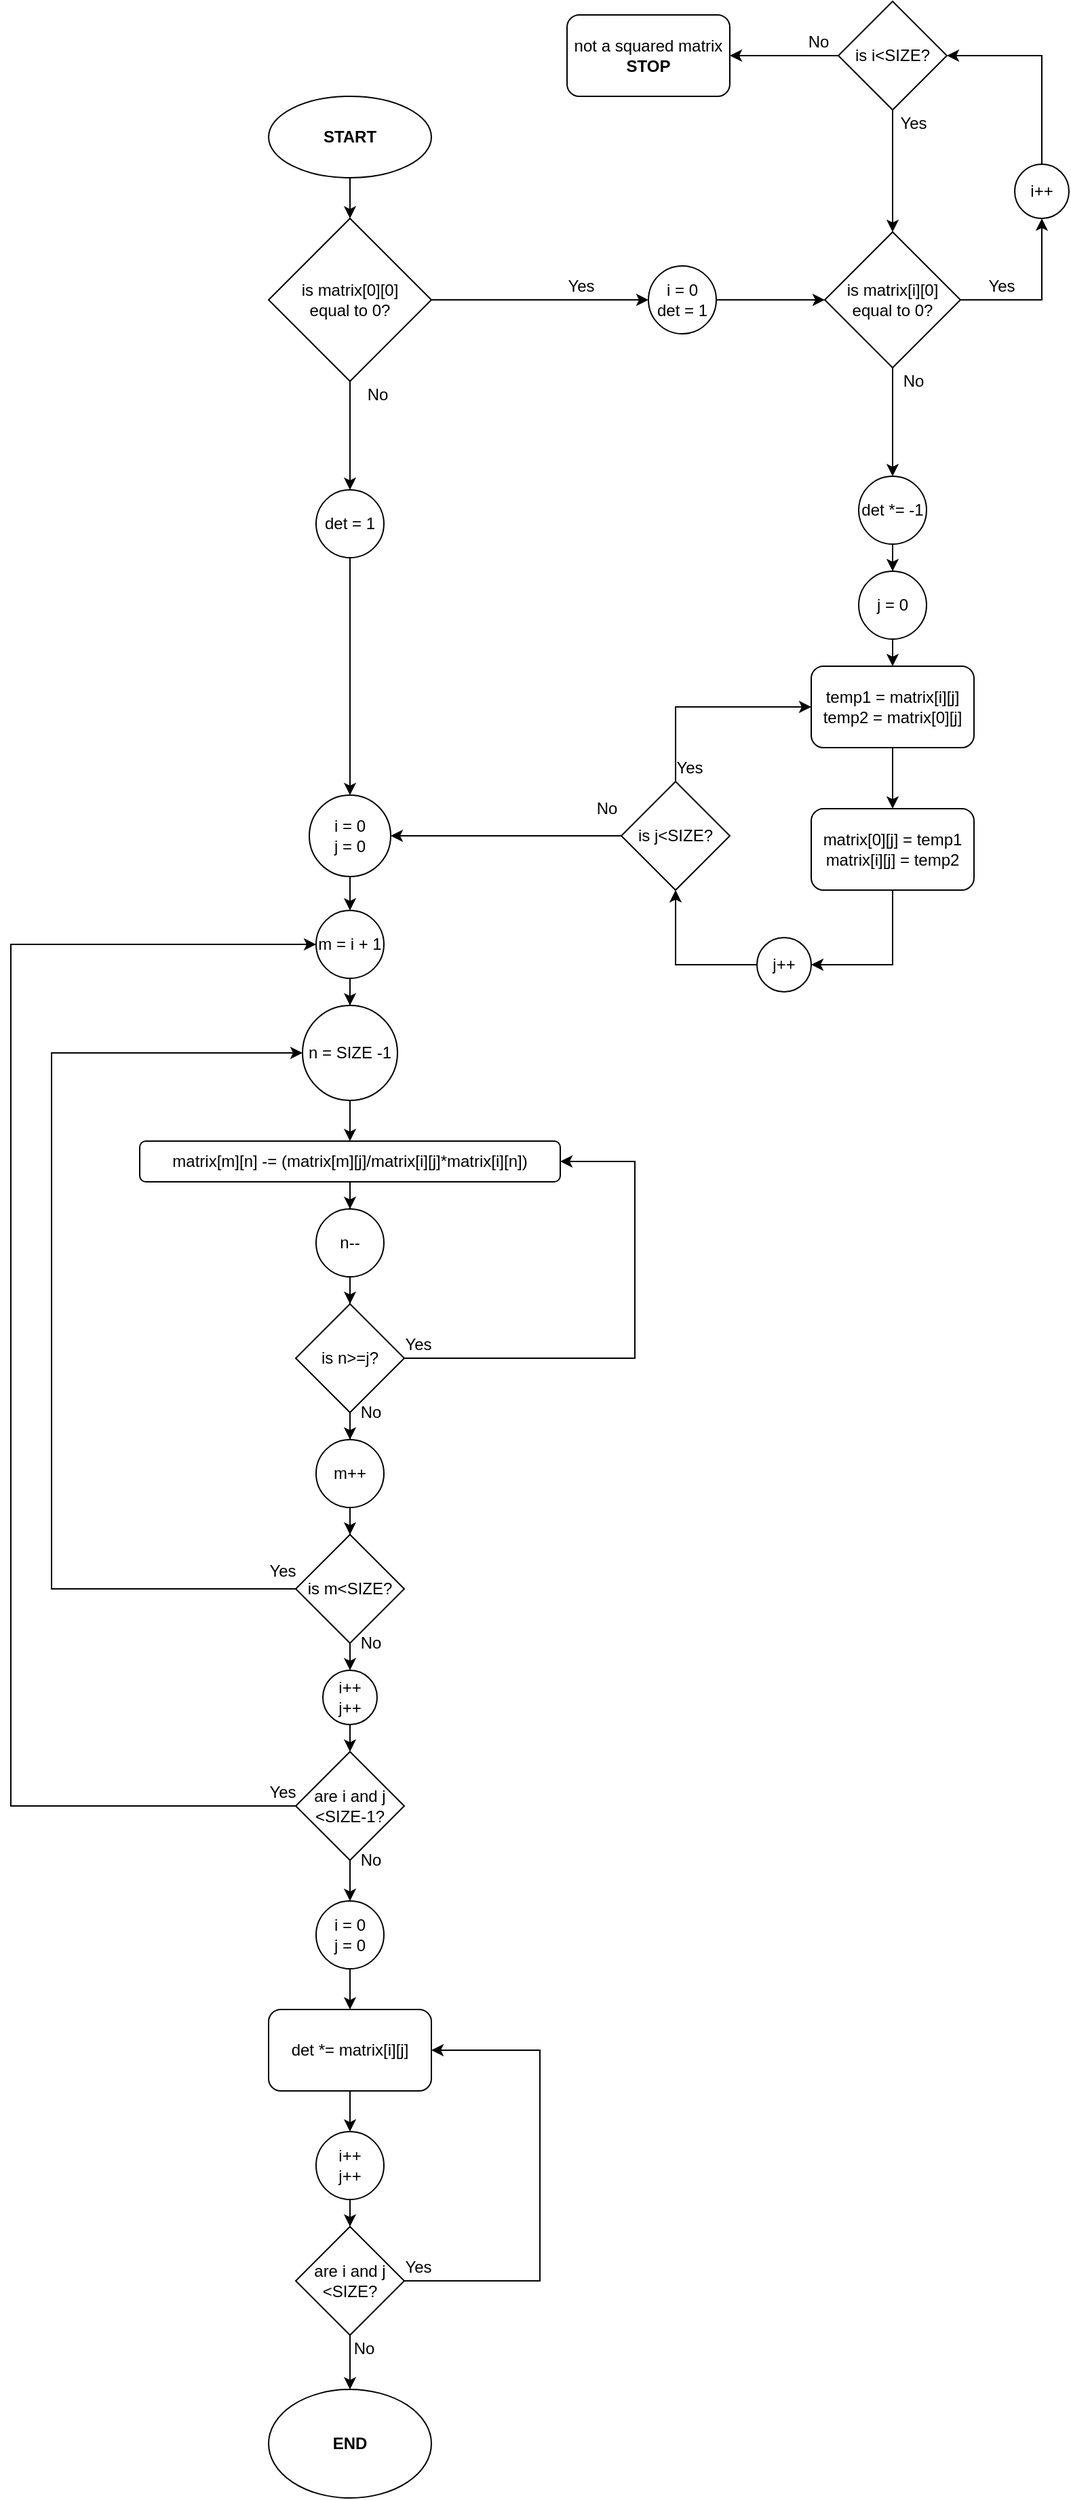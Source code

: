 <mxfile version="12.9.2" type="device"><diagram id="C5RBs43oDa-KdzZeNtuy" name="Page-1"><mxGraphModel dx="2858" dy="2275" grid="1" gridSize="10" guides="1" tooltips="1" connect="1" arrows="1" fold="1" page="1" pageScale="1" pageWidth="827" pageHeight="1169" math="0" shadow="0"><root><mxCell id="WIyWlLk6GJQsqaUBKTNV-0"/><mxCell id="WIyWlLk6GJQsqaUBKTNV-1" parent="WIyWlLk6GJQsqaUBKTNV-0"/><mxCell id="ucgLejeogBDrmBdde97U-2" value="" style="edgeStyle=orthogonalEdgeStyle;rounded=0;orthogonalLoop=1;jettySize=auto;html=1;" edge="1" parent="WIyWlLk6GJQsqaUBKTNV-1" source="ucgLejeogBDrmBdde97U-0"><mxGeometry relative="1" as="geometry"><mxPoint x="430" y="150" as="targetPoint"/></mxGeometry></mxCell><mxCell id="ucgLejeogBDrmBdde97U-51" value="" style="edgeStyle=orthogonalEdgeStyle;rounded=0;orthogonalLoop=1;jettySize=auto;html=1;entryX=0.5;entryY=0;entryDx=0;entryDy=0;" edge="1" parent="WIyWlLk6GJQsqaUBKTNV-1" source="ucgLejeogBDrmBdde97U-111" target="ucgLejeogBDrmBdde97U-52"><mxGeometry relative="1" as="geometry"><mxPoint x="210.0" y="290.0" as="targetPoint"/></mxGeometry></mxCell><mxCell id="ucgLejeogBDrmBdde97U-0" value="is matrix[0][0]&lt;br&gt;equal to 0?" style="rhombus;whiteSpace=wrap;html=1;" vertex="1" parent="WIyWlLk6GJQsqaUBKTNV-1"><mxGeometry x="150" y="90" width="120" height="120" as="geometry"/></mxCell><mxCell id="ucgLejeogBDrmBdde97U-3" value="Yes" style="text;html=1;align=center;verticalAlign=middle;resizable=0;points=[];autosize=1;" vertex="1" parent="WIyWlLk6GJQsqaUBKTNV-1"><mxGeometry x="360" y="130" width="40" height="20" as="geometry"/></mxCell><mxCell id="ucgLejeogBDrmBdde97U-7" value="" style="edgeStyle=orthogonalEdgeStyle;rounded=0;orthogonalLoop=1;jettySize=auto;html=1;" edge="1" parent="WIyWlLk6GJQsqaUBKTNV-1" source="ucgLejeogBDrmBdde97U-5"><mxGeometry relative="1" as="geometry"><mxPoint x="560" y="150" as="targetPoint"/></mxGeometry></mxCell><mxCell id="ucgLejeogBDrmBdde97U-5" value="i = 0&lt;br&gt;det = 1" style="ellipse;whiteSpace=wrap;html=1;aspect=fixed;" vertex="1" parent="WIyWlLk6GJQsqaUBKTNV-1"><mxGeometry x="430" y="125" width="50" height="50" as="geometry"/></mxCell><mxCell id="ucgLejeogBDrmBdde97U-11" value="" style="edgeStyle=orthogonalEdgeStyle;rounded=0;orthogonalLoop=1;jettySize=auto;html=1;" edge="1" parent="WIyWlLk6GJQsqaUBKTNV-1" source="ucgLejeogBDrmBdde97U-9"><mxGeometry relative="1" as="geometry"><mxPoint x="720" y="90" as="targetPoint"/><Array as="points"><mxPoint x="720" y="150"/></Array></mxGeometry></mxCell><mxCell id="ucgLejeogBDrmBdde97U-29" value="" style="edgeStyle=orthogonalEdgeStyle;rounded=0;orthogonalLoop=1;jettySize=auto;html=1;" edge="1" parent="WIyWlLk6GJQsqaUBKTNV-1" source="ucgLejeogBDrmBdde97U-9"><mxGeometry relative="1" as="geometry"><mxPoint x="610" y="280.0" as="targetPoint"/></mxGeometry></mxCell><mxCell id="ucgLejeogBDrmBdde97U-9" value="is matrix[i][0]&lt;br&gt;equal to 0?" style="rhombus;whiteSpace=wrap;html=1;" vertex="1" parent="WIyWlLk6GJQsqaUBKTNV-1"><mxGeometry x="560" y="100" width="100" height="100" as="geometry"/></mxCell><mxCell id="ucgLejeogBDrmBdde97U-12" value="Yes" style="text;html=1;align=center;verticalAlign=middle;resizable=0;points=[];autosize=1;" vertex="1" parent="WIyWlLk6GJQsqaUBKTNV-1"><mxGeometry x="670" y="130" width="40" height="20" as="geometry"/></mxCell><mxCell id="ucgLejeogBDrmBdde97U-16" value="" style="edgeStyle=orthogonalEdgeStyle;rounded=0;orthogonalLoop=1;jettySize=auto;html=1;entryX=1;entryY=0.5;entryDx=0;entryDy=0;" edge="1" parent="WIyWlLk6GJQsqaUBKTNV-1" source="ucgLejeogBDrmBdde97U-14" target="ucgLejeogBDrmBdde97U-17"><mxGeometry relative="1" as="geometry"><mxPoint x="670" y="-30" as="targetPoint"/><Array as="points"><mxPoint x="720" y="-30"/></Array></mxGeometry></mxCell><mxCell id="ucgLejeogBDrmBdde97U-14" value="i++" style="ellipse;whiteSpace=wrap;html=1;aspect=fixed;" vertex="1" parent="WIyWlLk6GJQsqaUBKTNV-1"><mxGeometry x="700" y="50" width="40" height="40" as="geometry"/></mxCell><mxCell id="ucgLejeogBDrmBdde97U-19" value="" style="edgeStyle=orthogonalEdgeStyle;rounded=0;orthogonalLoop=1;jettySize=auto;html=1;entryX=0.5;entryY=0;entryDx=0;entryDy=0;" edge="1" parent="WIyWlLk6GJQsqaUBKTNV-1" source="ucgLejeogBDrmBdde97U-17" target="ucgLejeogBDrmBdde97U-9"><mxGeometry relative="1" as="geometry"><mxPoint x="610" y="90.0" as="targetPoint"/></mxGeometry></mxCell><mxCell id="ucgLejeogBDrmBdde97U-23" value="" style="edgeStyle=orthogonalEdgeStyle;rounded=0;orthogonalLoop=1;jettySize=auto;html=1;" edge="1" parent="WIyWlLk6GJQsqaUBKTNV-1" source="ucgLejeogBDrmBdde97U-17"><mxGeometry relative="1" as="geometry"><mxPoint x="490.0" y="-30.0" as="targetPoint"/></mxGeometry></mxCell><mxCell id="ucgLejeogBDrmBdde97U-17" value="is i&amp;lt;SIZE?" style="rhombus;whiteSpace=wrap;html=1;" vertex="1" parent="WIyWlLk6GJQsqaUBKTNV-1"><mxGeometry x="570" y="-70" width="80" height="80" as="geometry"/></mxCell><mxCell id="ucgLejeogBDrmBdde97U-21" value="No" style="text;html=1;align=center;verticalAlign=middle;resizable=0;points=[];autosize=1;" vertex="1" parent="WIyWlLk6GJQsqaUBKTNV-1"><mxGeometry x="540" y="-50" width="30" height="20" as="geometry"/></mxCell><mxCell id="ucgLejeogBDrmBdde97U-24" value="not a squared matrix&lt;br&gt;&lt;b&gt;STOP&lt;/b&gt;" style="rounded=1;whiteSpace=wrap;html=1;" vertex="1" parent="WIyWlLk6GJQsqaUBKTNV-1"><mxGeometry x="370" y="-60" width="120" height="60" as="geometry"/></mxCell><mxCell id="ucgLejeogBDrmBdde97U-25" value="Yes" style="text;html=1;align=center;verticalAlign=middle;resizable=0;points=[];autosize=1;" vertex="1" parent="WIyWlLk6GJQsqaUBKTNV-1"><mxGeometry x="605" y="10" width="40" height="20" as="geometry"/></mxCell><mxCell id="ucgLejeogBDrmBdde97U-27" value="" style="edgeStyle=orthogonalEdgeStyle;rounded=0;orthogonalLoop=1;jettySize=auto;html=1;" edge="1" parent="WIyWlLk6GJQsqaUBKTNV-1" source="ucgLejeogBDrmBdde97U-26" target="ucgLejeogBDrmBdde97U-0"><mxGeometry relative="1" as="geometry"/></mxCell><mxCell id="ucgLejeogBDrmBdde97U-26" value="&lt;b&gt;START&lt;/b&gt;" style="ellipse;whiteSpace=wrap;html=1;" vertex="1" parent="WIyWlLk6GJQsqaUBKTNV-1"><mxGeometry x="150" width="120" height="60" as="geometry"/></mxCell><mxCell id="ucgLejeogBDrmBdde97U-30" value="No" style="text;html=1;align=center;verticalAlign=middle;resizable=0;points=[];autosize=1;" vertex="1" parent="WIyWlLk6GJQsqaUBKTNV-1"><mxGeometry x="610" y="200" width="30" height="20" as="geometry"/></mxCell><mxCell id="ucgLejeogBDrmBdde97U-33" value="" style="edgeStyle=orthogonalEdgeStyle;rounded=0;orthogonalLoop=1;jettySize=auto;html=1;" edge="1" parent="WIyWlLk6GJQsqaUBKTNV-1" source="ucgLejeogBDrmBdde97U-31" target="ucgLejeogBDrmBdde97U-32"><mxGeometry relative="1" as="geometry"/></mxCell><mxCell id="ucgLejeogBDrmBdde97U-31" value="det *= -1" style="ellipse;whiteSpace=wrap;html=1;aspect=fixed;" vertex="1" parent="WIyWlLk6GJQsqaUBKTNV-1"><mxGeometry x="585" y="280" width="50" height="50" as="geometry"/></mxCell><mxCell id="ucgLejeogBDrmBdde97U-35" value="" style="edgeStyle=orthogonalEdgeStyle;rounded=0;orthogonalLoop=1;jettySize=auto;html=1;" edge="1" parent="WIyWlLk6GJQsqaUBKTNV-1" source="ucgLejeogBDrmBdde97U-32"><mxGeometry relative="1" as="geometry"><mxPoint x="610" y="420" as="targetPoint"/></mxGeometry></mxCell><mxCell id="ucgLejeogBDrmBdde97U-32" value="j = 0" style="ellipse;whiteSpace=wrap;html=1;aspect=fixed;" vertex="1" parent="WIyWlLk6GJQsqaUBKTNV-1"><mxGeometry x="585" y="350" width="50" height="50" as="geometry"/></mxCell><mxCell id="ucgLejeogBDrmBdde97U-39" value="" style="edgeStyle=orthogonalEdgeStyle;rounded=0;orthogonalLoop=1;jettySize=auto;html=1;" edge="1" parent="WIyWlLk6GJQsqaUBKTNV-1" source="ucgLejeogBDrmBdde97U-37" target="ucgLejeogBDrmBdde97U-38"><mxGeometry relative="1" as="geometry"/></mxCell><mxCell id="ucgLejeogBDrmBdde97U-37" value="temp1 = matrix[i][j]&lt;br&gt;temp2 = matrix[0][j]" style="rounded=1;whiteSpace=wrap;html=1;" vertex="1" parent="WIyWlLk6GJQsqaUBKTNV-1"><mxGeometry x="550" y="420" width="120" height="60" as="geometry"/></mxCell><mxCell id="ucgLejeogBDrmBdde97U-41" value="" style="edgeStyle=orthogonalEdgeStyle;rounded=0;orthogonalLoop=1;jettySize=auto;html=1;" edge="1" parent="WIyWlLk6GJQsqaUBKTNV-1" source="ucgLejeogBDrmBdde97U-38" target="ucgLejeogBDrmBdde97U-42"><mxGeometry relative="1" as="geometry"><mxPoint x="560" y="640" as="targetPoint"/><Array as="points"><mxPoint x="610" y="640"/></Array></mxGeometry></mxCell><mxCell id="ucgLejeogBDrmBdde97U-38" value="matrix[0][j]&amp;nbsp;= temp1&lt;br&gt;matrix[i][j] = temp2" style="rounded=1;whiteSpace=wrap;html=1;" vertex="1" parent="WIyWlLk6GJQsqaUBKTNV-1"><mxGeometry x="550" y="525" width="120" height="60" as="geometry"/></mxCell><mxCell id="ucgLejeogBDrmBdde97U-45" value="" style="edgeStyle=orthogonalEdgeStyle;rounded=0;orthogonalLoop=1;jettySize=auto;html=1;entryX=0.5;entryY=1;entryDx=0;entryDy=0;" edge="1" parent="WIyWlLk6GJQsqaUBKTNV-1" source="ucgLejeogBDrmBdde97U-42" target="ucgLejeogBDrmBdde97U-43"><mxGeometry relative="1" as="geometry"><mxPoint x="450" y="600" as="targetPoint"/><Array as="points"><mxPoint x="450" y="640"/></Array></mxGeometry></mxCell><mxCell id="ucgLejeogBDrmBdde97U-42" value="j++" style="ellipse;whiteSpace=wrap;html=1;aspect=fixed;" vertex="1" parent="WIyWlLk6GJQsqaUBKTNV-1"><mxGeometry x="510" y="620" width="40" height="40" as="geometry"/></mxCell><mxCell id="ucgLejeogBDrmBdde97U-47" value="" style="edgeStyle=orthogonalEdgeStyle;rounded=0;orthogonalLoop=1;jettySize=auto;html=1;entryX=0;entryY=0.5;entryDx=0;entryDy=0;" edge="1" parent="WIyWlLk6GJQsqaUBKTNV-1" source="ucgLejeogBDrmBdde97U-43" target="ucgLejeogBDrmBdde97U-37"><mxGeometry relative="1" as="geometry"><mxPoint x="540" y="425" as="targetPoint"/><Array as="points"><mxPoint x="450" y="450"/></Array></mxGeometry></mxCell><mxCell id="ucgLejeogBDrmBdde97U-61" value="" style="edgeStyle=orthogonalEdgeStyle;rounded=0;orthogonalLoop=1;jettySize=auto;html=1;entryX=1;entryY=0.5;entryDx=0;entryDy=0;" edge="1" parent="WIyWlLk6GJQsqaUBKTNV-1" source="ucgLejeogBDrmBdde97U-43" target="ucgLejeogBDrmBdde97U-52"><mxGeometry relative="1" as="geometry"><mxPoint x="330" y="320" as="targetPoint"/><Array as="points"><mxPoint x="290" y="545"/><mxPoint x="290" y="545"/></Array></mxGeometry></mxCell><mxCell id="ucgLejeogBDrmBdde97U-43" value="is j&amp;lt;SIZE?" style="rhombus;whiteSpace=wrap;html=1;" vertex="1" parent="WIyWlLk6GJQsqaUBKTNV-1"><mxGeometry x="410" y="505" width="80" height="80" as="geometry"/></mxCell><mxCell id="ucgLejeogBDrmBdde97U-48" value="No" style="text;html=1;align=center;verticalAlign=middle;resizable=0;points=[];autosize=1;" vertex="1" parent="WIyWlLk6GJQsqaUBKTNV-1"><mxGeometry x="384" y="515" width="30" height="20" as="geometry"/></mxCell><mxCell id="ucgLejeogBDrmBdde97U-54" value="" style="edgeStyle=orthogonalEdgeStyle;rounded=0;orthogonalLoop=1;jettySize=auto;html=1;" edge="1" parent="WIyWlLk6GJQsqaUBKTNV-1" source="ucgLejeogBDrmBdde97U-52" target="ucgLejeogBDrmBdde97U-53"><mxGeometry relative="1" as="geometry"/></mxCell><mxCell id="ucgLejeogBDrmBdde97U-52" value="i = 0&lt;br&gt;j = 0" style="ellipse;whiteSpace=wrap;html=1;aspect=fixed;" vertex="1" parent="WIyWlLk6GJQsqaUBKTNV-1"><mxGeometry x="180" y="515" width="60" height="60" as="geometry"/></mxCell><mxCell id="ucgLejeogBDrmBdde97U-56" value="" style="edgeStyle=orthogonalEdgeStyle;rounded=0;orthogonalLoop=1;jettySize=auto;html=1;entryX=0.5;entryY=0;entryDx=0;entryDy=0;" edge="1" parent="WIyWlLk6GJQsqaUBKTNV-1" source="ucgLejeogBDrmBdde97U-82" target="ucgLejeogBDrmBdde97U-57"><mxGeometry relative="1" as="geometry"><mxPoint x="210" y="520" as="targetPoint"/></mxGeometry></mxCell><mxCell id="ucgLejeogBDrmBdde97U-53" value="m = i + 1&lt;br&gt;" style="ellipse;whiteSpace=wrap;html=1;aspect=fixed;" vertex="1" parent="WIyWlLk6GJQsqaUBKTNV-1"><mxGeometry x="185" y="600" width="50" height="50" as="geometry"/></mxCell><mxCell id="ucgLejeogBDrmBdde97U-64" value="" style="edgeStyle=orthogonalEdgeStyle;rounded=0;orthogonalLoop=1;jettySize=auto;html=1;entryX=0.5;entryY=0;entryDx=0;entryDy=0;" edge="1" parent="WIyWlLk6GJQsqaUBKTNV-1" source="ucgLejeogBDrmBdde97U-57" target="ucgLejeogBDrmBdde97U-67"><mxGeometry relative="1" as="geometry"><mxPoint x="210" y="840" as="targetPoint"/></mxGeometry></mxCell><mxCell id="ucgLejeogBDrmBdde97U-57" value="matrix[m][n] -= (matrix[m][j]/matrix[i][j]*matrix[i][n])" style="rounded=1;whiteSpace=wrap;html=1;" vertex="1" parent="WIyWlLk6GJQsqaUBKTNV-1"><mxGeometry x="55" y="770" width="310" height="30" as="geometry"/></mxCell><mxCell id="ucgLejeogBDrmBdde97U-59" value="Yes" style="text;html=1;align=center;verticalAlign=middle;resizable=0;points=[];autosize=1;" vertex="1" parent="WIyWlLk6GJQsqaUBKTNV-1"><mxGeometry x="440" y="485" width="40" height="20" as="geometry"/></mxCell><mxCell id="ucgLejeogBDrmBdde97U-62" value="No" style="text;html=1;align=center;verticalAlign=middle;resizable=0;points=[];autosize=1;" vertex="1" parent="WIyWlLk6GJQsqaUBKTNV-1"><mxGeometry x="215" y="210" width="30" height="20" as="geometry"/></mxCell><mxCell id="ucgLejeogBDrmBdde97U-90" value="" style="edgeStyle=orthogonalEdgeStyle;rounded=0;orthogonalLoop=1;jettySize=auto;html=1;" edge="1" parent="WIyWlLk6GJQsqaUBKTNV-1" source="ucgLejeogBDrmBdde97U-67" target="ucgLejeogBDrmBdde97U-70"><mxGeometry relative="1" as="geometry"/></mxCell><mxCell id="ucgLejeogBDrmBdde97U-67" value="n--" style="ellipse;whiteSpace=wrap;html=1;aspect=fixed;" vertex="1" parent="WIyWlLk6GJQsqaUBKTNV-1"><mxGeometry x="185" y="820" width="50" height="50" as="geometry"/></mxCell><mxCell id="ucgLejeogBDrmBdde97U-76" value="" style="edgeStyle=orthogonalEdgeStyle;rounded=0;orthogonalLoop=1;jettySize=auto;html=1;" edge="1" parent="WIyWlLk6GJQsqaUBKTNV-1" source="ucgLejeogBDrmBdde97U-70" target="ucgLejeogBDrmBdde97U-57"><mxGeometry relative="1" as="geometry"><mxPoint x="420" y="980" as="targetPoint"/><Array as="points"><mxPoint x="420" y="930"/><mxPoint x="420" y="785"/></Array></mxGeometry></mxCell><mxCell id="ucgLejeogBDrmBdde97U-93" style="edgeStyle=orthogonalEdgeStyle;rounded=0;orthogonalLoop=1;jettySize=auto;html=1;entryX=0.5;entryY=0;entryDx=0;entryDy=0;" edge="1" parent="WIyWlLk6GJQsqaUBKTNV-1" source="ucgLejeogBDrmBdde97U-70" target="ucgLejeogBDrmBdde97U-78"><mxGeometry relative="1" as="geometry"/></mxCell><mxCell id="ucgLejeogBDrmBdde97U-70" value="is n&amp;gt;=j?" style="rhombus;whiteSpace=wrap;html=1;" vertex="1" parent="WIyWlLk6GJQsqaUBKTNV-1"><mxGeometry x="170" y="890" width="80" height="80" as="geometry"/></mxCell><mxCell id="ucgLejeogBDrmBdde97U-74" value="Yes" style="text;html=1;align=center;verticalAlign=middle;resizable=0;points=[];autosize=1;" vertex="1" parent="WIyWlLk6GJQsqaUBKTNV-1"><mxGeometry x="240" y="910" width="40" height="20" as="geometry"/></mxCell><mxCell id="ucgLejeogBDrmBdde97U-77" value="No" style="text;html=1;align=center;verticalAlign=middle;resizable=0;points=[];autosize=1;" vertex="1" parent="WIyWlLk6GJQsqaUBKTNV-1"><mxGeometry x="210" y="960" width="30" height="20" as="geometry"/></mxCell><mxCell id="ucgLejeogBDrmBdde97U-87" value="" style="edgeStyle=orthogonalEdgeStyle;rounded=0;orthogonalLoop=1;jettySize=auto;html=1;" edge="1" parent="WIyWlLk6GJQsqaUBKTNV-1" source="ucgLejeogBDrmBdde97U-78" target="ucgLejeogBDrmBdde97U-81"><mxGeometry relative="1" as="geometry"/></mxCell><mxCell id="ucgLejeogBDrmBdde97U-78" value="m++" style="ellipse;whiteSpace=wrap;html=1;aspect=fixed;" vertex="1" parent="WIyWlLk6GJQsqaUBKTNV-1"><mxGeometry x="185" y="990" width="50" height="50" as="geometry"/></mxCell><mxCell id="ucgLejeogBDrmBdde97U-95" value="" style="edgeStyle=orthogonalEdgeStyle;rounded=0;orthogonalLoop=1;jettySize=auto;html=1;entryX=0;entryY=0.5;entryDx=0;entryDy=0;" edge="1" parent="WIyWlLk6GJQsqaUBKTNV-1" source="ucgLejeogBDrmBdde97U-81" target="ucgLejeogBDrmBdde97U-82"><mxGeometry relative="1" as="geometry"><mxPoint x="-10" y="1100" as="targetPoint"/><Array as="points"><mxPoint x="-10" y="1100"/><mxPoint x="-10" y="705"/></Array></mxGeometry></mxCell><mxCell id="ucgLejeogBDrmBdde97U-98" value="" style="edgeStyle=orthogonalEdgeStyle;rounded=0;orthogonalLoop=1;jettySize=auto;html=1;" edge="1" parent="WIyWlLk6GJQsqaUBKTNV-1" source="ucgLejeogBDrmBdde97U-81"><mxGeometry relative="1" as="geometry"><mxPoint x="210" y="1160" as="targetPoint"/></mxGeometry></mxCell><mxCell id="ucgLejeogBDrmBdde97U-81" value="is m&amp;lt;SIZE?" style="rhombus;whiteSpace=wrap;html=1;" vertex="1" parent="WIyWlLk6GJQsqaUBKTNV-1"><mxGeometry x="170" y="1060" width="80" height="80" as="geometry"/></mxCell><mxCell id="ucgLejeogBDrmBdde97U-82" value="n = SIZE -1" style="ellipse;whiteSpace=wrap;html=1;aspect=fixed;" vertex="1" parent="WIyWlLk6GJQsqaUBKTNV-1"><mxGeometry x="175" y="670" width="70" height="70" as="geometry"/></mxCell><mxCell id="ucgLejeogBDrmBdde97U-83" value="" style="edgeStyle=orthogonalEdgeStyle;rounded=0;orthogonalLoop=1;jettySize=auto;html=1;entryX=0.5;entryY=0;entryDx=0;entryDy=0;" edge="1" parent="WIyWlLk6GJQsqaUBKTNV-1" source="ucgLejeogBDrmBdde97U-53" target="ucgLejeogBDrmBdde97U-82"><mxGeometry relative="1" as="geometry"><mxPoint x="210" y="650" as="sourcePoint"/><mxPoint x="210" y="770" as="targetPoint"/></mxGeometry></mxCell><mxCell id="ucgLejeogBDrmBdde97U-96" value="Yes" style="text;html=1;align=center;verticalAlign=middle;resizable=0;points=[];autosize=1;" vertex="1" parent="WIyWlLk6GJQsqaUBKTNV-1"><mxGeometry x="140" y="1077" width="40" height="20" as="geometry"/></mxCell><mxCell id="ucgLejeogBDrmBdde97U-101" value="" style="edgeStyle=orthogonalEdgeStyle;rounded=0;orthogonalLoop=1;jettySize=auto;html=1;" edge="1" parent="WIyWlLk6GJQsqaUBKTNV-1" source="ucgLejeogBDrmBdde97U-99"><mxGeometry relative="1" as="geometry"><mxPoint x="210" y="1220" as="targetPoint"/></mxGeometry></mxCell><mxCell id="ucgLejeogBDrmBdde97U-99" value="i++&lt;br&gt;j++" style="ellipse;whiteSpace=wrap;html=1;aspect=fixed;" vertex="1" parent="WIyWlLk6GJQsqaUBKTNV-1"><mxGeometry x="190" y="1160" width="40" height="40" as="geometry"/></mxCell><mxCell id="ucgLejeogBDrmBdde97U-104" value="" style="edgeStyle=orthogonalEdgeStyle;rounded=0;orthogonalLoop=1;jettySize=auto;html=1;" edge="1" parent="WIyWlLk6GJQsqaUBKTNV-1" source="ucgLejeogBDrmBdde97U-102" target="ucgLejeogBDrmBdde97U-53"><mxGeometry relative="1" as="geometry"><mxPoint x="-40" y="1260" as="targetPoint"/><Array as="points"><mxPoint x="-40" y="1260"/><mxPoint x="-40" y="625"/></Array></mxGeometry></mxCell><mxCell id="ucgLejeogBDrmBdde97U-107" value="" style="edgeStyle=orthogonalEdgeStyle;rounded=0;orthogonalLoop=1;jettySize=auto;html=1;" edge="1" parent="WIyWlLk6GJQsqaUBKTNV-1" source="ucgLejeogBDrmBdde97U-102"><mxGeometry relative="1" as="geometry"><mxPoint x="210" y="1330" as="targetPoint"/></mxGeometry></mxCell><mxCell id="ucgLejeogBDrmBdde97U-102" value="are i and j &amp;lt;SIZE-1?" style="rhombus;whiteSpace=wrap;html=1;" vertex="1" parent="WIyWlLk6GJQsqaUBKTNV-1"><mxGeometry x="170" y="1220" width="80" height="80" as="geometry"/></mxCell><mxCell id="ucgLejeogBDrmBdde97U-105" value="Yes" style="text;html=1;align=center;verticalAlign=middle;resizable=0;points=[];autosize=1;" vertex="1" parent="WIyWlLk6GJQsqaUBKTNV-1"><mxGeometry x="140" y="1240" width="40" height="20" as="geometry"/></mxCell><mxCell id="ucgLejeogBDrmBdde97U-108" value="No" style="text;html=1;align=center;verticalAlign=middle;resizable=0;points=[];autosize=1;" vertex="1" parent="WIyWlLk6GJQsqaUBKTNV-1"><mxGeometry x="210" y="1290" width="30" height="20" as="geometry"/></mxCell><mxCell id="ucgLejeogBDrmBdde97U-112" value="" style="edgeStyle=orthogonalEdgeStyle;rounded=0;orthogonalLoop=1;jettySize=auto;html=1;" edge="1" parent="WIyWlLk6GJQsqaUBKTNV-1" target="ucgLejeogBDrmBdde97U-111"><mxGeometry relative="1" as="geometry"><mxPoint x="210" y="310" as="sourcePoint"/></mxGeometry></mxCell><mxCell id="ucgLejeogBDrmBdde97U-111" value="det = 1" style="ellipse;whiteSpace=wrap;html=1;aspect=fixed;" vertex="1" parent="WIyWlLk6GJQsqaUBKTNV-1"><mxGeometry x="185" y="290" width="50" height="50" as="geometry"/></mxCell><mxCell id="ucgLejeogBDrmBdde97U-113" value="" style="edgeStyle=orthogonalEdgeStyle;rounded=0;orthogonalLoop=1;jettySize=auto;html=1;entryX=0.5;entryY=0;entryDx=0;entryDy=0;" edge="1" parent="WIyWlLk6GJQsqaUBKTNV-1" source="ucgLejeogBDrmBdde97U-0" target="ucgLejeogBDrmBdde97U-111"><mxGeometry relative="1" as="geometry"><mxPoint x="210" y="210" as="sourcePoint"/><mxPoint x="210" y="515" as="targetPoint"/></mxGeometry></mxCell><mxCell id="ucgLejeogBDrmBdde97U-116" value="" style="edgeStyle=orthogonalEdgeStyle;rounded=0;orthogonalLoop=1;jettySize=auto;html=1;" edge="1" parent="WIyWlLk6GJQsqaUBKTNV-1" source="ucgLejeogBDrmBdde97U-114"><mxGeometry relative="1" as="geometry"><mxPoint x="210" y="1410" as="targetPoint"/></mxGeometry></mxCell><mxCell id="ucgLejeogBDrmBdde97U-114" value="i = 0&lt;br&gt;j = 0" style="ellipse;whiteSpace=wrap;html=1;aspect=fixed;" vertex="1" parent="WIyWlLk6GJQsqaUBKTNV-1"><mxGeometry x="185" y="1330" width="50" height="50" as="geometry"/></mxCell><mxCell id="ucgLejeogBDrmBdde97U-119" value="" style="edgeStyle=orthogonalEdgeStyle;rounded=0;orthogonalLoop=1;jettySize=auto;html=1;" edge="1" parent="WIyWlLk6GJQsqaUBKTNV-1" source="ucgLejeogBDrmBdde97U-117"><mxGeometry relative="1" as="geometry"><mxPoint x="210" y="1500" as="targetPoint"/></mxGeometry></mxCell><mxCell id="ucgLejeogBDrmBdde97U-117" value="det *= matrix[i][j]" style="rounded=1;whiteSpace=wrap;html=1;" vertex="1" parent="WIyWlLk6GJQsqaUBKTNV-1"><mxGeometry x="150" y="1410" width="120" height="60" as="geometry"/></mxCell><mxCell id="ucgLejeogBDrmBdde97U-125" value="" style="edgeStyle=orthogonalEdgeStyle;rounded=0;orthogonalLoop=1;jettySize=auto;html=1;entryX=1;entryY=0.5;entryDx=0;entryDy=0;" edge="1" parent="WIyWlLk6GJQsqaUBKTNV-1" source="ucgLejeogBDrmBdde97U-120" target="ucgLejeogBDrmBdde97U-117"><mxGeometry relative="1" as="geometry"><mxPoint x="350" y="1610" as="targetPoint"/><Array as="points"><mxPoint x="350" y="1610"/><mxPoint x="350" y="1440"/></Array></mxGeometry></mxCell><mxCell id="ucgLejeogBDrmBdde97U-129" value="" style="edgeStyle=orthogonalEdgeStyle;rounded=0;orthogonalLoop=1;jettySize=auto;html=1;" edge="1" parent="WIyWlLk6GJQsqaUBKTNV-1" source="ucgLejeogBDrmBdde97U-120"><mxGeometry relative="1" as="geometry"><mxPoint x="210" y="1690" as="targetPoint"/></mxGeometry></mxCell><mxCell id="ucgLejeogBDrmBdde97U-120" value="are i and j &amp;lt;SIZE?" style="rhombus;whiteSpace=wrap;html=1;" vertex="1" parent="WIyWlLk6GJQsqaUBKTNV-1"><mxGeometry x="170" y="1570" width="80" height="80" as="geometry"/></mxCell><mxCell id="ucgLejeogBDrmBdde97U-123" style="edgeStyle=orthogonalEdgeStyle;rounded=0;orthogonalLoop=1;jettySize=auto;html=1;exitX=0.5;exitY=1;exitDx=0;exitDy=0;entryX=0.5;entryY=0;entryDx=0;entryDy=0;" edge="1" parent="WIyWlLk6GJQsqaUBKTNV-1" source="ucgLejeogBDrmBdde97U-121" target="ucgLejeogBDrmBdde97U-120"><mxGeometry relative="1" as="geometry"/></mxCell><mxCell id="ucgLejeogBDrmBdde97U-121" value="i++&lt;br&gt;j++" style="ellipse;whiteSpace=wrap;html=1;aspect=fixed;" vertex="1" parent="WIyWlLk6GJQsqaUBKTNV-1"><mxGeometry x="185" y="1500" width="50" height="50" as="geometry"/></mxCell><mxCell id="ucgLejeogBDrmBdde97U-127" value="Yes" style="text;html=1;align=center;verticalAlign=middle;resizable=0;points=[];autosize=1;" vertex="1" parent="WIyWlLk6GJQsqaUBKTNV-1"><mxGeometry x="240" y="1590" width="40" height="20" as="geometry"/></mxCell><mxCell id="ucgLejeogBDrmBdde97U-130" value="No" style="text;html=1;align=center;verticalAlign=middle;resizable=0;points=[];autosize=1;" vertex="1" parent="WIyWlLk6GJQsqaUBKTNV-1"><mxGeometry x="205" y="1650" width="30" height="20" as="geometry"/></mxCell><mxCell id="ucgLejeogBDrmBdde97U-131" value="&lt;b&gt;END&lt;/b&gt;" style="ellipse;whiteSpace=wrap;html=1;" vertex="1" parent="WIyWlLk6GJQsqaUBKTNV-1"><mxGeometry x="150" y="1690" width="120" height="80" as="geometry"/></mxCell><mxCell id="ucgLejeogBDrmBdde97U-132" value="No" style="text;html=1;align=center;verticalAlign=middle;resizable=0;points=[];autosize=1;" vertex="1" parent="WIyWlLk6GJQsqaUBKTNV-1"><mxGeometry x="210" y="1130" width="30" height="20" as="geometry"/></mxCell></root></mxGraphModel></diagram></mxfile>